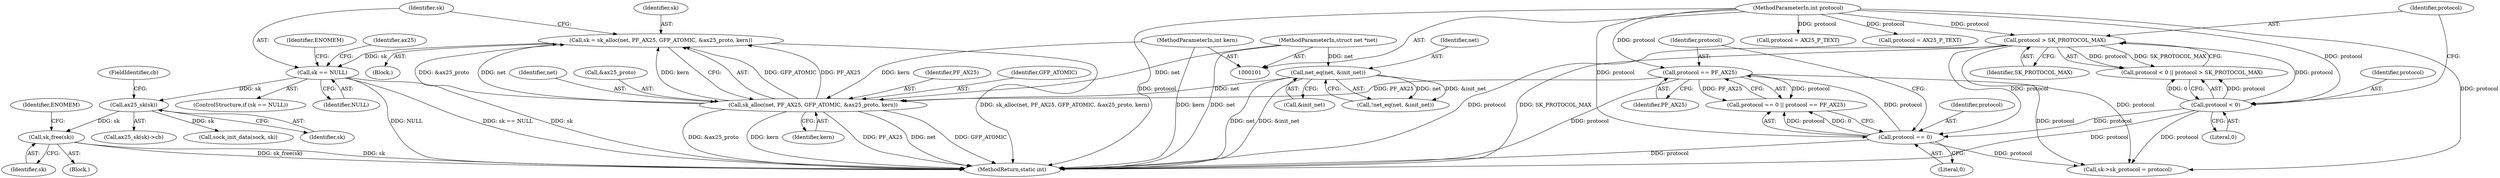 digraph "0_linux_79462ad02e861803b3840cc782248c7359451cd9@API" {
"1000217" [label="(Call,sk_free(sk))"];
"1000209" [label="(Call,ax25_sk(sk))"];
"1000199" [label="(Call,sk == NULL)"];
"1000189" [label="(Call,sk = sk_alloc(net, PF_AX25, GFP_ATOMIC, &ax25_proto, kern))"];
"1000191" [label="(Call,sk_alloc(net, PF_AX25, GFP_ATOMIC, &ax25_proto, kern))"];
"1000122" [label="(Call,net_eq(net, &init_net))"];
"1000102" [label="(MethodParameterIn,struct net *net)"];
"1000140" [label="(Call,protocol == PF_AX25)"];
"1000137" [label="(Call,protocol == 0)"];
"1000114" [label="(Call,protocol > SK_PROTOCOL_MAX)"];
"1000111" [label="(Call,protocol < 0)"];
"1000104" [label="(MethodParameterIn,int protocol)"];
"1000105" [label="(MethodParameterIn,int kern)"];
"1000209" [label="(Call,ax25_sk(sk))"];
"1000204" [label="(Identifier,ENOMEM)"];
"1000116" [label="(Identifier,SK_PROTOCOL_MAX)"];
"1000190" [label="(Identifier,sk)"];
"1000143" [label="(Call,protocol = AX25_P_TEXT)"];
"1000124" [label="(Call,&init_net)"];
"1000194" [label="(Identifier,GFP_ATOMIC)"];
"1000192" [label="(Identifier,net)"];
"1000114" [label="(Call,protocol > SK_PROTOCOL_MAX)"];
"1000137" [label="(Call,protocol == 0)"];
"1000141" [label="(Identifier,protocol)"];
"1000218" [label="(Identifier,sk)"];
"1000200" [label="(Identifier,sk)"];
"1000210" [label="(Identifier,sk)"];
"1000123" [label="(Identifier,net)"];
"1000195" [label="(Call,&ax25_proto)"];
"1000115" [label="(Identifier,protocol)"];
"1000198" [label="(ControlStructure,if (sk == NULL))"];
"1000191" [label="(Call,sk_alloc(net, PF_AX25, GFP_ATOMIC, &ax25_proto, kern))"];
"1000140" [label="(Call,protocol == PF_AX25)"];
"1000105" [label="(MethodParameterIn,int kern)"];
"1000142" [label="(Identifier,PF_AX25)"];
"1000110" [label="(Call,protocol < 0 || protocol > SK_PROTOCOL_MAX)"];
"1000211" [label="(FieldIdentifier,cb)"];
"1000217" [label="(Call,sk_free(sk))"];
"1000138" [label="(Identifier,protocol)"];
"1000197" [label="(Identifier,kern)"];
"1000248" [label="(MethodReturn,static int)"];
"1000201" [label="(Identifier,NULL)"];
"1000236" [label="(Call,sk->sk_protocol = protocol)"];
"1000189" [label="(Call,sk = sk_alloc(net, PF_AX25, GFP_ATOMIC, &ax25_proto, kern))"];
"1000106" [label="(Block,)"];
"1000121" [label="(Call,!net_eq(net, &init_net))"];
"1000111" [label="(Call,protocol < 0)"];
"1000112" [label="(Identifier,protocol)"];
"1000221" [label="(Identifier,ENOMEM)"];
"1000139" [label="(Literal,0)"];
"1000206" [label="(Identifier,ax25)"];
"1000102" [label="(MethodParameterIn,struct net *net)"];
"1000113" [label="(Literal,0)"];
"1000153" [label="(Call,protocol = AX25_P_TEXT)"];
"1000122" [label="(Call,net_eq(net, &init_net))"];
"1000208" [label="(Call,ax25_sk(sk)->cb)"];
"1000216" [label="(Block,)"];
"1000193" [label="(Identifier,PF_AX25)"];
"1000222" [label="(Call,sock_init_data(sock, sk))"];
"1000104" [label="(MethodParameterIn,int protocol)"];
"1000199" [label="(Call,sk == NULL)"];
"1000136" [label="(Call,protocol == 0 || protocol == PF_AX25)"];
"1000217" -> "1000216"  [label="AST: "];
"1000217" -> "1000218"  [label="CFG: "];
"1000218" -> "1000217"  [label="AST: "];
"1000221" -> "1000217"  [label="CFG: "];
"1000217" -> "1000248"  [label="DDG: sk_free(sk)"];
"1000217" -> "1000248"  [label="DDG: sk"];
"1000209" -> "1000217"  [label="DDG: sk"];
"1000209" -> "1000208"  [label="AST: "];
"1000209" -> "1000210"  [label="CFG: "];
"1000210" -> "1000209"  [label="AST: "];
"1000211" -> "1000209"  [label="CFG: "];
"1000199" -> "1000209"  [label="DDG: sk"];
"1000209" -> "1000222"  [label="DDG: sk"];
"1000199" -> "1000198"  [label="AST: "];
"1000199" -> "1000201"  [label="CFG: "];
"1000200" -> "1000199"  [label="AST: "];
"1000201" -> "1000199"  [label="AST: "];
"1000204" -> "1000199"  [label="CFG: "];
"1000206" -> "1000199"  [label="CFG: "];
"1000199" -> "1000248"  [label="DDG: sk"];
"1000199" -> "1000248"  [label="DDG: NULL"];
"1000199" -> "1000248"  [label="DDG: sk == NULL"];
"1000189" -> "1000199"  [label="DDG: sk"];
"1000189" -> "1000106"  [label="AST: "];
"1000189" -> "1000191"  [label="CFG: "];
"1000190" -> "1000189"  [label="AST: "];
"1000191" -> "1000189"  [label="AST: "];
"1000200" -> "1000189"  [label="CFG: "];
"1000189" -> "1000248"  [label="DDG: sk_alloc(net, PF_AX25, GFP_ATOMIC, &ax25_proto, kern)"];
"1000191" -> "1000189"  [label="DDG: kern"];
"1000191" -> "1000189"  [label="DDG: GFP_ATOMIC"];
"1000191" -> "1000189"  [label="DDG: PF_AX25"];
"1000191" -> "1000189"  [label="DDG: &ax25_proto"];
"1000191" -> "1000189"  [label="DDG: net"];
"1000191" -> "1000197"  [label="CFG: "];
"1000192" -> "1000191"  [label="AST: "];
"1000193" -> "1000191"  [label="AST: "];
"1000194" -> "1000191"  [label="AST: "];
"1000195" -> "1000191"  [label="AST: "];
"1000197" -> "1000191"  [label="AST: "];
"1000191" -> "1000248"  [label="DDG: GFP_ATOMIC"];
"1000191" -> "1000248"  [label="DDG: &ax25_proto"];
"1000191" -> "1000248"  [label="DDG: kern"];
"1000191" -> "1000248"  [label="DDG: PF_AX25"];
"1000191" -> "1000248"  [label="DDG: net"];
"1000122" -> "1000191"  [label="DDG: net"];
"1000102" -> "1000191"  [label="DDG: net"];
"1000140" -> "1000191"  [label="DDG: PF_AX25"];
"1000105" -> "1000191"  [label="DDG: kern"];
"1000122" -> "1000121"  [label="AST: "];
"1000122" -> "1000124"  [label="CFG: "];
"1000123" -> "1000122"  [label="AST: "];
"1000124" -> "1000122"  [label="AST: "];
"1000121" -> "1000122"  [label="CFG: "];
"1000122" -> "1000248"  [label="DDG: net"];
"1000122" -> "1000248"  [label="DDG: &init_net"];
"1000122" -> "1000121"  [label="DDG: net"];
"1000122" -> "1000121"  [label="DDG: &init_net"];
"1000102" -> "1000122"  [label="DDG: net"];
"1000102" -> "1000101"  [label="AST: "];
"1000102" -> "1000248"  [label="DDG: net"];
"1000140" -> "1000136"  [label="AST: "];
"1000140" -> "1000142"  [label="CFG: "];
"1000141" -> "1000140"  [label="AST: "];
"1000142" -> "1000140"  [label="AST: "];
"1000136" -> "1000140"  [label="CFG: "];
"1000140" -> "1000248"  [label="DDG: protocol"];
"1000140" -> "1000136"  [label="DDG: protocol"];
"1000140" -> "1000136"  [label="DDG: PF_AX25"];
"1000137" -> "1000140"  [label="DDG: protocol"];
"1000104" -> "1000140"  [label="DDG: protocol"];
"1000140" -> "1000236"  [label="DDG: protocol"];
"1000137" -> "1000136"  [label="AST: "];
"1000137" -> "1000139"  [label="CFG: "];
"1000138" -> "1000137"  [label="AST: "];
"1000139" -> "1000137"  [label="AST: "];
"1000141" -> "1000137"  [label="CFG: "];
"1000136" -> "1000137"  [label="CFG: "];
"1000137" -> "1000248"  [label="DDG: protocol"];
"1000137" -> "1000136"  [label="DDG: protocol"];
"1000137" -> "1000136"  [label="DDG: 0"];
"1000114" -> "1000137"  [label="DDG: protocol"];
"1000111" -> "1000137"  [label="DDG: protocol"];
"1000104" -> "1000137"  [label="DDG: protocol"];
"1000137" -> "1000236"  [label="DDG: protocol"];
"1000114" -> "1000110"  [label="AST: "];
"1000114" -> "1000116"  [label="CFG: "];
"1000115" -> "1000114"  [label="AST: "];
"1000116" -> "1000114"  [label="AST: "];
"1000110" -> "1000114"  [label="CFG: "];
"1000114" -> "1000248"  [label="DDG: protocol"];
"1000114" -> "1000248"  [label="DDG: SK_PROTOCOL_MAX"];
"1000114" -> "1000110"  [label="DDG: protocol"];
"1000114" -> "1000110"  [label="DDG: SK_PROTOCOL_MAX"];
"1000111" -> "1000114"  [label="DDG: protocol"];
"1000104" -> "1000114"  [label="DDG: protocol"];
"1000114" -> "1000236"  [label="DDG: protocol"];
"1000111" -> "1000110"  [label="AST: "];
"1000111" -> "1000113"  [label="CFG: "];
"1000112" -> "1000111"  [label="AST: "];
"1000113" -> "1000111"  [label="AST: "];
"1000115" -> "1000111"  [label="CFG: "];
"1000110" -> "1000111"  [label="CFG: "];
"1000111" -> "1000248"  [label="DDG: protocol"];
"1000111" -> "1000110"  [label="DDG: protocol"];
"1000111" -> "1000110"  [label="DDG: 0"];
"1000104" -> "1000111"  [label="DDG: protocol"];
"1000111" -> "1000236"  [label="DDG: protocol"];
"1000104" -> "1000101"  [label="AST: "];
"1000104" -> "1000248"  [label="DDG: protocol"];
"1000104" -> "1000143"  [label="DDG: protocol"];
"1000104" -> "1000153"  [label="DDG: protocol"];
"1000104" -> "1000236"  [label="DDG: protocol"];
"1000105" -> "1000101"  [label="AST: "];
"1000105" -> "1000248"  [label="DDG: kern"];
}
